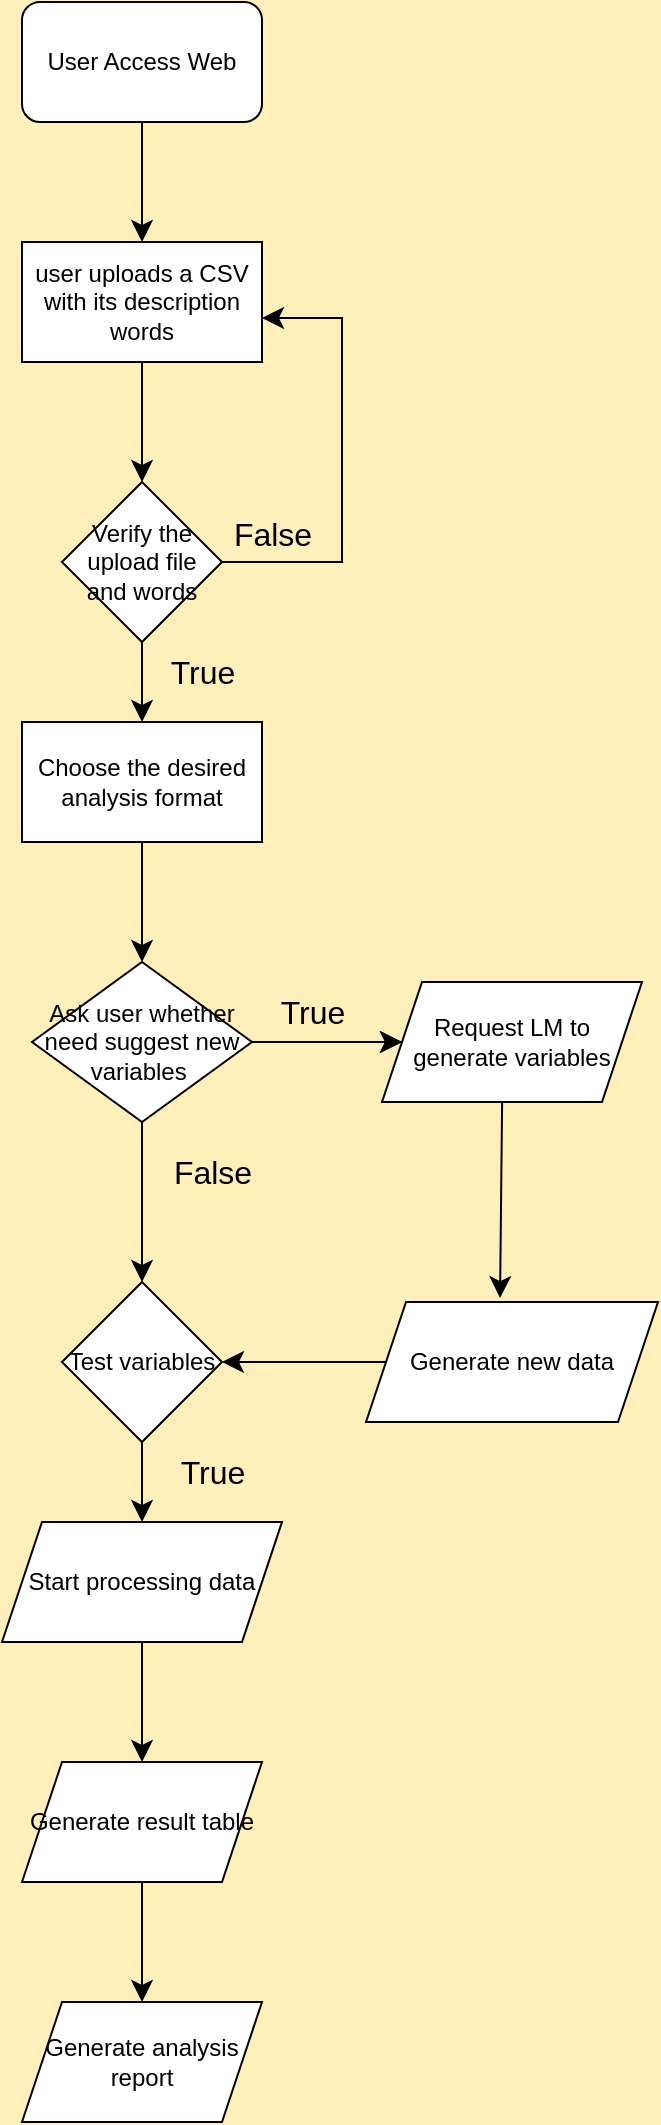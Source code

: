 <mxfile version="25.0.3">
  <diagram id="C5RBs43oDa-KdzZeNtuy" name="Page-1">
    <mxGraphModel dx="464" dy="564" grid="1" gridSize="10" guides="1" tooltips="1" connect="1" arrows="1" fold="1" page="1" pageScale="1" pageWidth="827" pageHeight="1169" background="#FFEFBA" math="0" shadow="0">
      <root>
        <mxCell id="WIyWlLk6GJQsqaUBKTNV-0" />
        <mxCell id="WIyWlLk6GJQsqaUBKTNV-1" parent="WIyWlLk6GJQsqaUBKTNV-0" />
        <mxCell id="NvsSnmnpLDSeDwBEW6f9-12" value="" style="edgeStyle=none;curved=1;rounded=0;orthogonalLoop=1;jettySize=auto;html=1;fontSize=12;startSize=8;endSize=8;" edge="1" parent="WIyWlLk6GJQsqaUBKTNV-1" source="NvsSnmnpLDSeDwBEW6f9-0" target="NvsSnmnpLDSeDwBEW6f9-10">
          <mxGeometry relative="1" as="geometry" />
        </mxCell>
        <mxCell id="NvsSnmnpLDSeDwBEW6f9-0" value="User Access Web" style="rounded=1;whiteSpace=wrap;html=1;" vertex="1" parent="WIyWlLk6GJQsqaUBKTNV-1">
          <mxGeometry x="280" y="40" width="120" height="60" as="geometry" />
        </mxCell>
        <mxCell id="NvsSnmnpLDSeDwBEW6f9-14" value="" style="edgeStyle=none;curved=1;rounded=0;orthogonalLoop=1;jettySize=auto;html=1;fontSize=12;startSize=8;endSize=8;" edge="1" parent="WIyWlLk6GJQsqaUBKTNV-1" source="NvsSnmnpLDSeDwBEW6f9-10">
          <mxGeometry relative="1" as="geometry">
            <mxPoint x="340" y="280.0" as="targetPoint" />
          </mxGeometry>
        </mxCell>
        <mxCell id="NvsSnmnpLDSeDwBEW6f9-10" value="user uploads a CSV with its description words" style="rounded=0;whiteSpace=wrap;html=1;" vertex="1" parent="WIyWlLk6GJQsqaUBKTNV-1">
          <mxGeometry x="280" y="160" width="120" height="60" as="geometry" />
        </mxCell>
        <mxCell id="NvsSnmnpLDSeDwBEW6f9-28" value="" style="edgeStyle=none;curved=1;rounded=0;orthogonalLoop=1;jettySize=auto;html=1;fontSize=12;startSize=8;endSize=8;" edge="1" parent="WIyWlLk6GJQsqaUBKTNV-1" source="NvsSnmnpLDSeDwBEW6f9-15">
          <mxGeometry relative="1" as="geometry">
            <mxPoint x="340" y="400" as="targetPoint" />
          </mxGeometry>
        </mxCell>
        <mxCell id="NvsSnmnpLDSeDwBEW6f9-15" value="Verify the upload file and words" style="rhombus;whiteSpace=wrap;html=1;" vertex="1" parent="WIyWlLk6GJQsqaUBKTNV-1">
          <mxGeometry x="300" y="280" width="80" height="80" as="geometry" />
        </mxCell>
        <mxCell id="NvsSnmnpLDSeDwBEW6f9-25" value="" style="edgeStyle=elbowEdgeStyle;elbow=horizontal;endArrow=classic;html=1;curved=0;rounded=0;endSize=8;startSize=8;fontSize=12;" edge="1" parent="WIyWlLk6GJQsqaUBKTNV-1">
          <mxGeometry width="50" height="50" relative="1" as="geometry">
            <mxPoint x="380" y="320" as="sourcePoint" />
            <mxPoint x="400" y="198" as="targetPoint" />
            <Array as="points">
              <mxPoint x="440" y="290" />
            </Array>
          </mxGeometry>
        </mxCell>
        <mxCell id="NvsSnmnpLDSeDwBEW6f9-26" value="False" style="text;html=1;align=center;verticalAlign=middle;resizable=0;points=[];autosize=1;strokeColor=none;fillColor=none;fontSize=16;" vertex="1" parent="WIyWlLk6GJQsqaUBKTNV-1">
          <mxGeometry x="375" y="291" width="60" height="30" as="geometry" />
        </mxCell>
        <mxCell id="NvsSnmnpLDSeDwBEW6f9-35" value="" style="edgeStyle=none;curved=1;rounded=0;orthogonalLoop=1;jettySize=auto;html=1;fontSize=12;startSize=8;endSize=8;" edge="1" parent="WIyWlLk6GJQsqaUBKTNV-1" source="NvsSnmnpLDSeDwBEW6f9-33">
          <mxGeometry relative="1" as="geometry">
            <mxPoint x="340" y="520" as="targetPoint" />
          </mxGeometry>
        </mxCell>
        <mxCell id="NvsSnmnpLDSeDwBEW6f9-33" value="Choose the desired analysis format" style="rounded=0;whiteSpace=wrap;html=1;" vertex="1" parent="WIyWlLk6GJQsqaUBKTNV-1">
          <mxGeometry x="280" y="400" width="120" height="60" as="geometry" />
        </mxCell>
        <mxCell id="NvsSnmnpLDSeDwBEW6f9-40" value="" style="edgeStyle=none;curved=1;rounded=0;orthogonalLoop=1;jettySize=auto;html=1;fontSize=12;startSize=8;endSize=8;" edge="1" parent="WIyWlLk6GJQsqaUBKTNV-1" source="NvsSnmnpLDSeDwBEW6f9-37" target="NvsSnmnpLDSeDwBEW6f9-39">
          <mxGeometry relative="1" as="geometry" />
        </mxCell>
        <mxCell id="NvsSnmnpLDSeDwBEW6f9-41" value="" style="edgeStyle=none;curved=1;rounded=0;orthogonalLoop=1;jettySize=auto;html=1;fontSize=12;startSize=8;endSize=8;" edge="1" parent="WIyWlLk6GJQsqaUBKTNV-1" source="NvsSnmnpLDSeDwBEW6f9-37" target="NvsSnmnpLDSeDwBEW6f9-39">
          <mxGeometry relative="1" as="geometry" />
        </mxCell>
        <mxCell id="NvsSnmnpLDSeDwBEW6f9-44" value="" style="edgeStyle=none;curved=1;rounded=0;orthogonalLoop=1;jettySize=auto;html=1;fontSize=12;startSize=8;endSize=8;" edge="1" parent="WIyWlLk6GJQsqaUBKTNV-1" source="NvsSnmnpLDSeDwBEW6f9-37">
          <mxGeometry relative="1" as="geometry">
            <mxPoint x="340" y="680" as="targetPoint" />
          </mxGeometry>
        </mxCell>
        <mxCell id="NvsSnmnpLDSeDwBEW6f9-37" value="Ask user whether need suggest new variables&amp;nbsp;" style="rhombus;whiteSpace=wrap;html=1;" vertex="1" parent="WIyWlLk6GJQsqaUBKTNV-1">
          <mxGeometry x="285" y="520" width="110" height="80" as="geometry" />
        </mxCell>
        <mxCell id="NvsSnmnpLDSeDwBEW6f9-38" value="True" style="text;html=1;align=center;verticalAlign=middle;resizable=0;points=[];autosize=1;strokeColor=none;fillColor=none;fontSize=16;" vertex="1" parent="WIyWlLk6GJQsqaUBKTNV-1">
          <mxGeometry x="340" y="360" width="60" height="30" as="geometry" />
        </mxCell>
        <mxCell id="NvsSnmnpLDSeDwBEW6f9-59" value="" style="edgeStyle=none;curved=1;rounded=0;orthogonalLoop=1;jettySize=auto;html=1;fontSize=12;startSize=8;endSize=8;exitX=0.462;exitY=1;exitDx=0;exitDy=0;exitPerimeter=0;entryX=0.459;entryY=-0.033;entryDx=0;entryDy=0;entryPerimeter=0;" edge="1" parent="WIyWlLk6GJQsqaUBKTNV-1" source="NvsSnmnpLDSeDwBEW6f9-39" target="NvsSnmnpLDSeDwBEW6f9-58">
          <mxGeometry relative="1" as="geometry" />
        </mxCell>
        <mxCell id="NvsSnmnpLDSeDwBEW6f9-39" value="Request LM to generate variables" style="shape=parallelogram;perimeter=parallelogramPerimeter;whiteSpace=wrap;html=1;fixedSize=1;" vertex="1" parent="WIyWlLk6GJQsqaUBKTNV-1">
          <mxGeometry x="460" y="530" width="130" height="60" as="geometry" />
        </mxCell>
        <mxCell id="NvsSnmnpLDSeDwBEW6f9-42" value="True" style="text;html=1;align=center;verticalAlign=middle;resizable=0;points=[];autosize=1;strokeColor=none;fillColor=none;fontSize=16;" vertex="1" parent="WIyWlLk6GJQsqaUBKTNV-1">
          <mxGeometry x="395" y="530" width="60" height="30" as="geometry" />
        </mxCell>
        <mxCell id="NvsSnmnpLDSeDwBEW6f9-45" value="False" style="text;html=1;align=center;verticalAlign=middle;resizable=0;points=[];autosize=1;strokeColor=none;fillColor=none;fontSize=16;" vertex="1" parent="WIyWlLk6GJQsqaUBKTNV-1">
          <mxGeometry x="345" y="610" width="60" height="30" as="geometry" />
        </mxCell>
        <mxCell id="NvsSnmnpLDSeDwBEW6f9-50" value="" style="edgeStyle=none;curved=1;rounded=0;orthogonalLoop=1;jettySize=auto;html=1;fontSize=12;startSize=8;endSize=8;" edge="1" parent="WIyWlLk6GJQsqaUBKTNV-1" source="NvsSnmnpLDSeDwBEW6f9-46" target="NvsSnmnpLDSeDwBEW6f9-49">
          <mxGeometry relative="1" as="geometry" />
        </mxCell>
        <mxCell id="NvsSnmnpLDSeDwBEW6f9-46" value="Test variables" style="rhombus;whiteSpace=wrap;html=1;" vertex="1" parent="WIyWlLk6GJQsqaUBKTNV-1">
          <mxGeometry x="300" y="680" width="80" height="80" as="geometry" />
        </mxCell>
        <mxCell id="NvsSnmnpLDSeDwBEW6f9-48" value="True" style="text;html=1;align=center;verticalAlign=middle;resizable=0;points=[];autosize=1;strokeColor=none;fillColor=none;fontSize=16;" vertex="1" parent="WIyWlLk6GJQsqaUBKTNV-1">
          <mxGeometry x="345" y="760" width="60" height="30" as="geometry" />
        </mxCell>
        <mxCell id="NvsSnmnpLDSeDwBEW6f9-54" value="" style="edgeStyle=none;curved=1;rounded=0;orthogonalLoop=1;jettySize=auto;html=1;fontSize=12;startSize=8;endSize=8;" edge="1" parent="WIyWlLk6GJQsqaUBKTNV-1" source="NvsSnmnpLDSeDwBEW6f9-49" target="NvsSnmnpLDSeDwBEW6f9-53">
          <mxGeometry relative="1" as="geometry" />
        </mxCell>
        <mxCell id="NvsSnmnpLDSeDwBEW6f9-49" value="Start processing data" style="shape=parallelogram;perimeter=parallelogramPerimeter;whiteSpace=wrap;html=1;fixedSize=1;" vertex="1" parent="WIyWlLk6GJQsqaUBKTNV-1">
          <mxGeometry x="270" y="800" width="140" height="60" as="geometry" />
        </mxCell>
        <mxCell id="NvsSnmnpLDSeDwBEW6f9-56" value="" style="edgeStyle=none;curved=1;rounded=0;orthogonalLoop=1;jettySize=auto;html=1;fontSize=12;startSize=8;endSize=8;" edge="1" parent="WIyWlLk6GJQsqaUBKTNV-1" source="NvsSnmnpLDSeDwBEW6f9-53" target="NvsSnmnpLDSeDwBEW6f9-55">
          <mxGeometry relative="1" as="geometry" />
        </mxCell>
        <mxCell id="NvsSnmnpLDSeDwBEW6f9-53" value="Generate result table" style="shape=parallelogram;perimeter=parallelogramPerimeter;whiteSpace=wrap;html=1;fixedSize=1;" vertex="1" parent="WIyWlLk6GJQsqaUBKTNV-1">
          <mxGeometry x="280" y="920" width="120" height="60" as="geometry" />
        </mxCell>
        <mxCell id="NvsSnmnpLDSeDwBEW6f9-55" value="Generate analysis report" style="shape=parallelogram;perimeter=parallelogramPerimeter;whiteSpace=wrap;html=1;fixedSize=1;" vertex="1" parent="WIyWlLk6GJQsqaUBKTNV-1">
          <mxGeometry x="280" y="1040" width="120" height="60" as="geometry" />
        </mxCell>
        <mxCell id="NvsSnmnpLDSeDwBEW6f9-60" value="" style="edgeStyle=none;curved=1;rounded=0;orthogonalLoop=1;jettySize=auto;html=1;fontSize=12;startSize=8;endSize=8;" edge="1" parent="WIyWlLk6GJQsqaUBKTNV-1" source="NvsSnmnpLDSeDwBEW6f9-58" target="NvsSnmnpLDSeDwBEW6f9-46">
          <mxGeometry relative="1" as="geometry" />
        </mxCell>
        <mxCell id="NvsSnmnpLDSeDwBEW6f9-58" value="Generate new data" style="shape=parallelogram;perimeter=parallelogramPerimeter;whiteSpace=wrap;html=1;fixedSize=1;" vertex="1" parent="WIyWlLk6GJQsqaUBKTNV-1">
          <mxGeometry x="452" y="690" width="146" height="60" as="geometry" />
        </mxCell>
      </root>
    </mxGraphModel>
  </diagram>
</mxfile>
